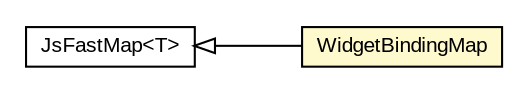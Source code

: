#!/usr/local/bin/dot
#
# Class diagram 
# Generated by UMLGraph version R5_6-24-gf6e263 (http://www.umlgraph.org/)
#

digraph G {
	edge [fontname="arial",fontsize=10,labelfontname="arial",labelfontsize=10];
	node [fontname="arial",fontsize=10,shape=plaintext];
	nodesep=0.25;
	ranksep=0.5;
	rankdir=LR;
	// org.turbogwt.mvp.databind.DatabindViewEngine.WidgetBindingMap
	c567 [label=<<table title="org.turbogwt.mvp.databind.DatabindViewEngine.WidgetBindingMap" border="0" cellborder="1" cellspacing="0" cellpadding="2" port="p" bgcolor="lemonChiffon" href="./DatabindViewEngine.WidgetBindingMap.html">
		<tr><td><table border="0" cellspacing="0" cellpadding="1">
<tr><td align="center" balign="center"> WidgetBindingMap </td></tr>
		</table></td></tr>
		</table>>, URL="./DatabindViewEngine.WidgetBindingMap.html", fontname="arial", fontcolor="black", fontsize=10.0];
	//org.turbogwt.mvp.databind.DatabindViewEngine.WidgetBindingMap extends org.turbogwt.core.js.collections.JsFastMap<org.turbogwt.mvp.databind.DatabindViewEngine.WidgetBinding>
	c593:p -> c567:p [dir=back,arrowtail=empty];
	// org.turbogwt.core.js.collections.JsFastMap<T>
	c593 [label=<<table title="org.turbogwt.core.js.collections.JsFastMap" border="0" cellborder="1" cellspacing="0" cellpadding="2" port="p">
		<tr><td><table border="0" cellspacing="0" cellpadding="1">
<tr><td align="center" balign="center"> JsFastMap&lt;T&gt; </td></tr>
		</table></td></tr>
		</table>>, URL="null", fontname="arial", fontcolor="black", fontsize=10.0];
}

